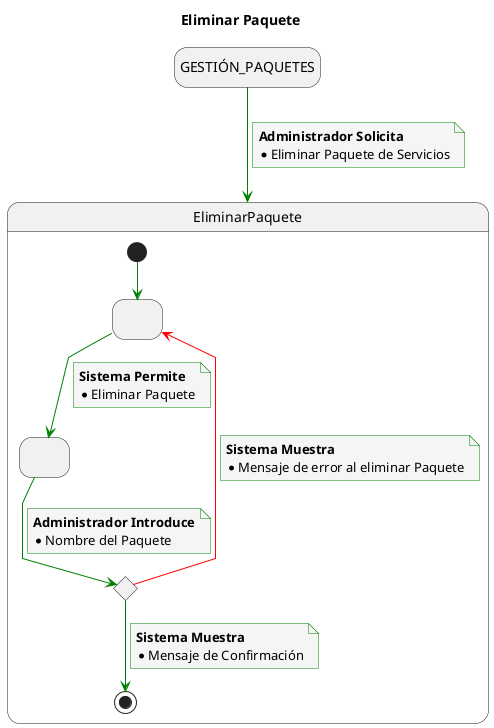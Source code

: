 @startuml
title Eliminar Paquete

skinparam {
    NoteBackgroundColor #whiteSmoke
    ArrowColor #green
    NoteBorderColor #green
    linetype polyline
}

hide empty description

state startState as "GESTIÓN_PAQUETES"

startState --> EliminarPaquete
note on link
    <b>Administrador Solicita</b>
    * Eliminar Paquete de Servicios
end note

state EliminarPaquete{
state 2 as " "
state 3 as " "
state 4 <<choice>>

[*] -down-> 2

2 -down-> 3
note on link
<b>Sistema Permite</b>
* Eliminar Paquete
end note

3 -down-> 4
note on link
<b>Administrador Introduce</b>
* Nombre del Paquete
end note

4 -down-> [*]
note on link
<b>Sistema Muestra</b>
* Mensaje de Confirmación
end note

4 -[#red]-> 2
note on link
<b>Sistema Muestra</b>
* Mensaje de error al eliminar Paquete
end note

}
@enduml